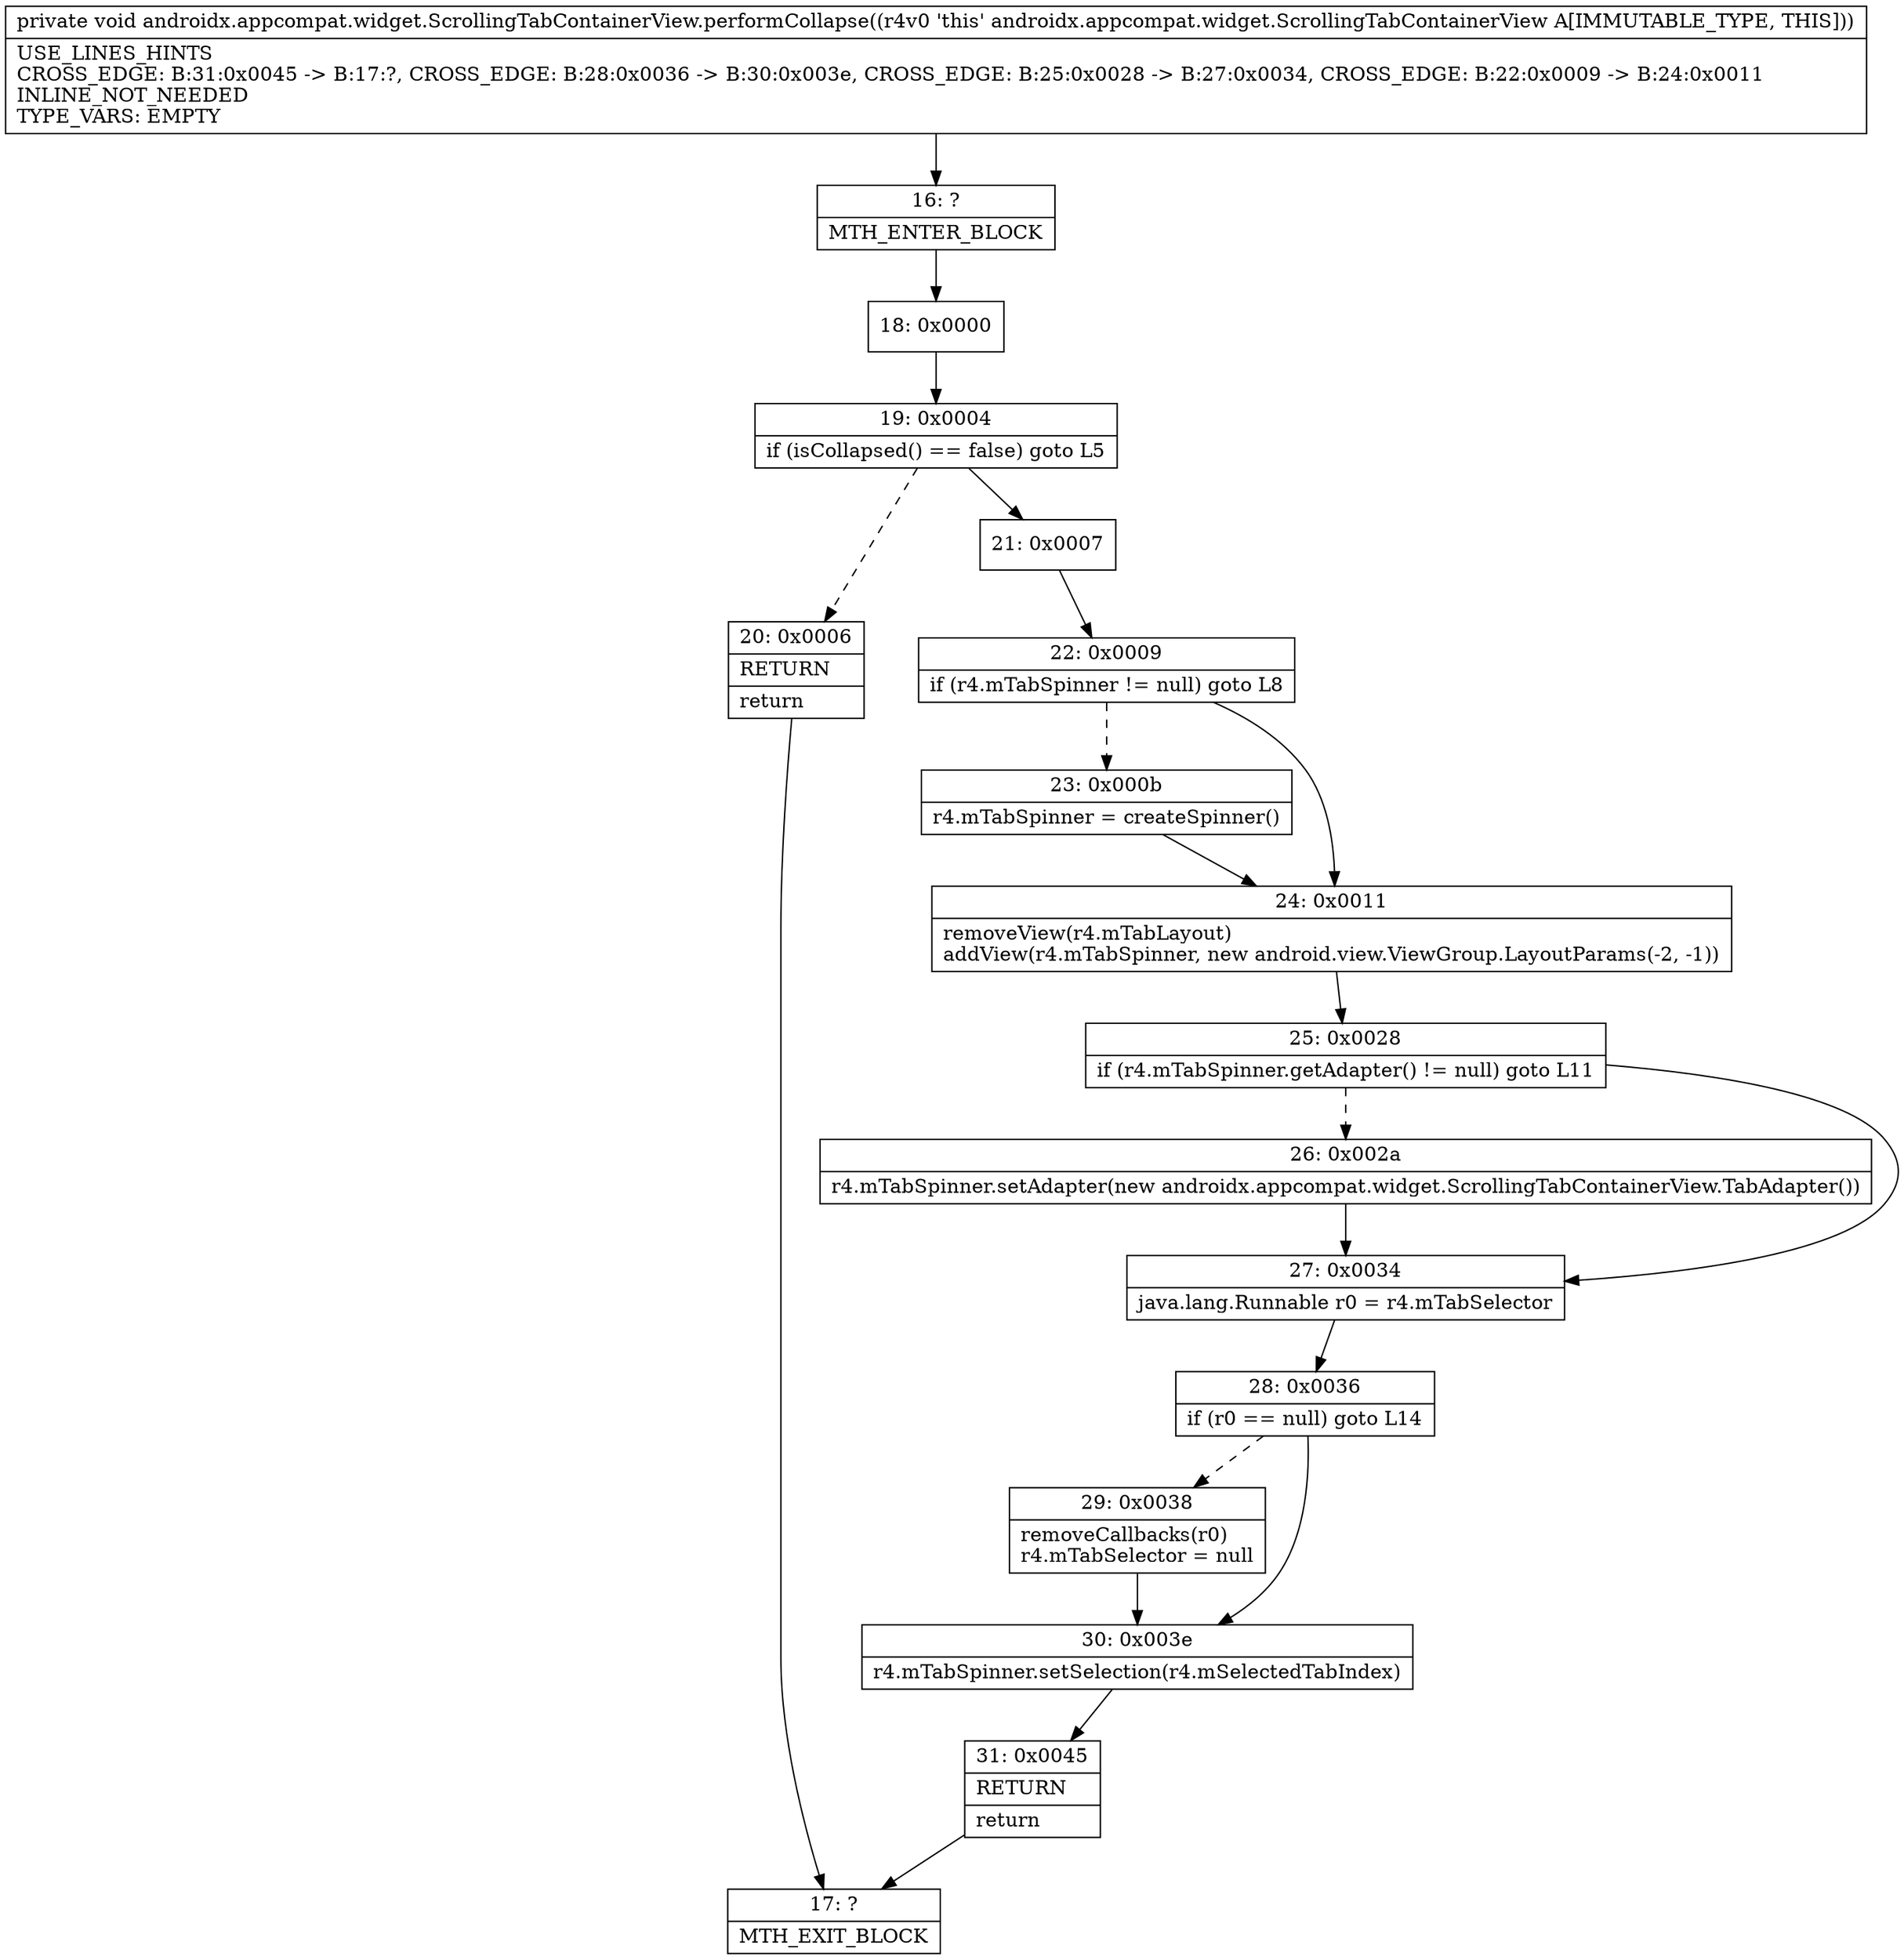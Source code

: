 digraph "CFG forandroidx.appcompat.widget.ScrollingTabContainerView.performCollapse()V" {
Node_16 [shape=record,label="{16\:\ ?|MTH_ENTER_BLOCK\l}"];
Node_18 [shape=record,label="{18\:\ 0x0000}"];
Node_19 [shape=record,label="{19\:\ 0x0004|if (isCollapsed() == false) goto L5\l}"];
Node_20 [shape=record,label="{20\:\ 0x0006|RETURN\l|return\l}"];
Node_17 [shape=record,label="{17\:\ ?|MTH_EXIT_BLOCK\l}"];
Node_21 [shape=record,label="{21\:\ 0x0007}"];
Node_22 [shape=record,label="{22\:\ 0x0009|if (r4.mTabSpinner != null) goto L8\l}"];
Node_23 [shape=record,label="{23\:\ 0x000b|r4.mTabSpinner = createSpinner()\l}"];
Node_24 [shape=record,label="{24\:\ 0x0011|removeView(r4.mTabLayout)\laddView(r4.mTabSpinner, new android.view.ViewGroup.LayoutParams(\-2, \-1))\l}"];
Node_25 [shape=record,label="{25\:\ 0x0028|if (r4.mTabSpinner.getAdapter() != null) goto L11\l}"];
Node_26 [shape=record,label="{26\:\ 0x002a|r4.mTabSpinner.setAdapter(new androidx.appcompat.widget.ScrollingTabContainerView.TabAdapter())\l}"];
Node_27 [shape=record,label="{27\:\ 0x0034|java.lang.Runnable r0 = r4.mTabSelector\l}"];
Node_28 [shape=record,label="{28\:\ 0x0036|if (r0 == null) goto L14\l}"];
Node_29 [shape=record,label="{29\:\ 0x0038|removeCallbacks(r0)\lr4.mTabSelector = null\l}"];
Node_30 [shape=record,label="{30\:\ 0x003e|r4.mTabSpinner.setSelection(r4.mSelectedTabIndex)\l}"];
Node_31 [shape=record,label="{31\:\ 0x0045|RETURN\l|return\l}"];
MethodNode[shape=record,label="{private void androidx.appcompat.widget.ScrollingTabContainerView.performCollapse((r4v0 'this' androidx.appcompat.widget.ScrollingTabContainerView A[IMMUTABLE_TYPE, THIS]))  | USE_LINES_HINTS\lCROSS_EDGE: B:31:0x0045 \-\> B:17:?, CROSS_EDGE: B:28:0x0036 \-\> B:30:0x003e, CROSS_EDGE: B:25:0x0028 \-\> B:27:0x0034, CROSS_EDGE: B:22:0x0009 \-\> B:24:0x0011\lINLINE_NOT_NEEDED\lTYPE_VARS: EMPTY\l}"];
MethodNode -> Node_16;Node_16 -> Node_18;
Node_18 -> Node_19;
Node_19 -> Node_20[style=dashed];
Node_19 -> Node_21;
Node_20 -> Node_17;
Node_21 -> Node_22;
Node_22 -> Node_23[style=dashed];
Node_22 -> Node_24;
Node_23 -> Node_24;
Node_24 -> Node_25;
Node_25 -> Node_26[style=dashed];
Node_25 -> Node_27;
Node_26 -> Node_27;
Node_27 -> Node_28;
Node_28 -> Node_29[style=dashed];
Node_28 -> Node_30;
Node_29 -> Node_30;
Node_30 -> Node_31;
Node_31 -> Node_17;
}

